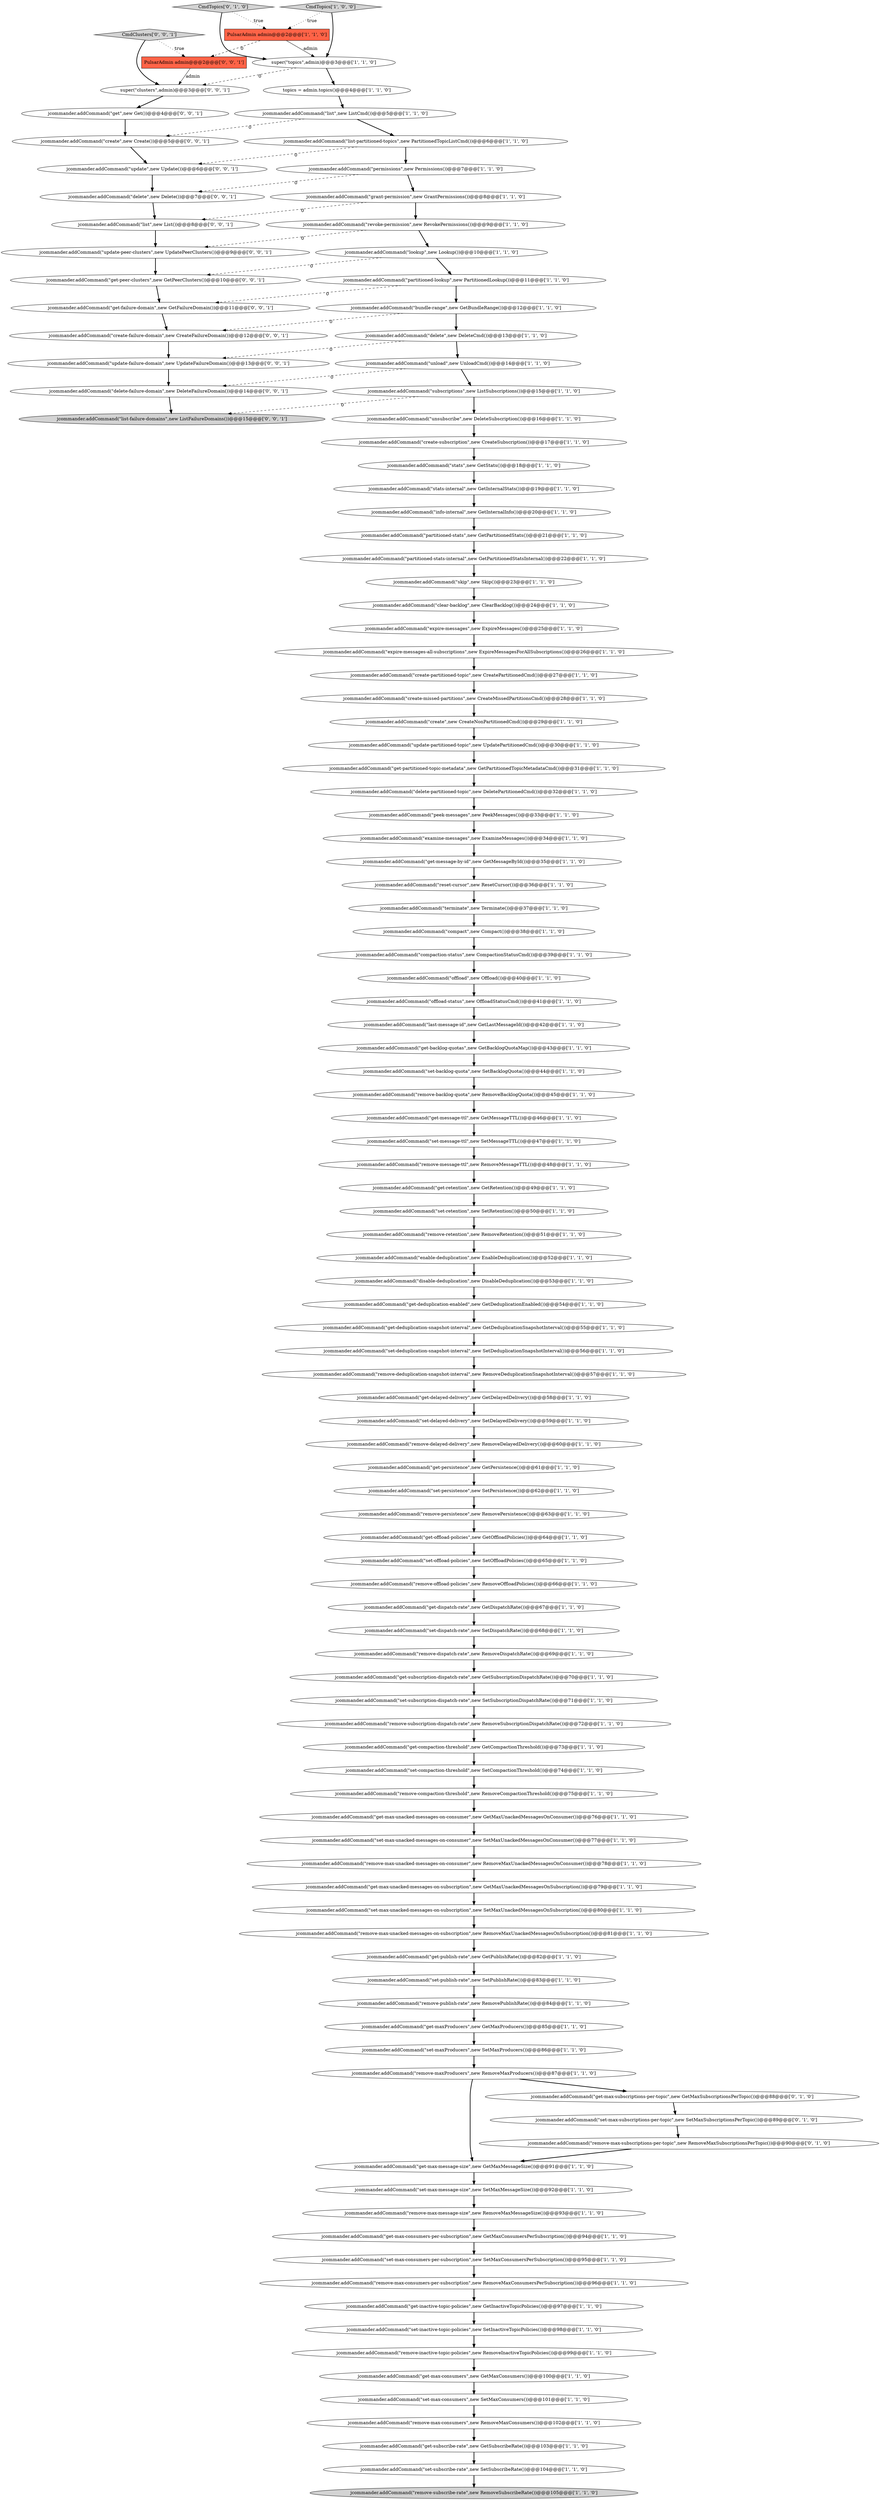 digraph {
37 [style = filled, label = "super(\"topics\",admin)@@@3@@@['1', '1', '0']", fillcolor = white, shape = ellipse image = "AAA0AAABBB1BBB"];
93 [style = filled, label = "jcommander.addCommand(\"create-partitioned-topic\",new CreatePartitionedCmd())@@@27@@@['1', '1', '0']", fillcolor = white, shape = ellipse image = "AAA0AAABBB1BBB"];
41 [style = filled, label = "jcommander.addCommand(\"remove-inactive-topic-policies\",new RemoveInactiveTopicPolicies())@@@99@@@['1', '1', '0']", fillcolor = white, shape = ellipse image = "AAA0AAABBB1BBB"];
72 [style = filled, label = "jcommander.addCommand(\"create-missed-partitions\",new CreateMissedPartitionsCmd())@@@28@@@['1', '1', '0']", fillcolor = white, shape = ellipse image = "AAA0AAABBB1BBB"];
38 [style = filled, label = "jcommander.addCommand(\"get-persistence\",new GetPersistence())@@@61@@@['1', '1', '0']", fillcolor = white, shape = ellipse image = "AAA0AAABBB1BBB"];
90 [style = filled, label = "jcommander.addCommand(\"grant-permission\",new GrantPermissions())@@@8@@@['1', '1', '0']", fillcolor = white, shape = ellipse image = "AAA0AAABBB1BBB"];
106 [style = filled, label = "jcommander.addCommand(\"get-peer-clusters\",new GetPeerClusters())@@@10@@@['0', '0', '1']", fillcolor = white, shape = ellipse image = "AAA0AAABBB3BBB"];
53 [style = filled, label = "jcommander.addCommand(\"set-maxProducers\",new SetMaxProducers())@@@86@@@['1', '1', '0']", fillcolor = white, shape = ellipse image = "AAA0AAABBB1BBB"];
59 [style = filled, label = "jcommander.addCommand(\"get-max-consumers\",new GetMaxConsumers())@@@100@@@['1', '1', '0']", fillcolor = white, shape = ellipse image = "AAA0AAABBB1BBB"];
107 [style = filled, label = "jcommander.addCommand(\"list-failure-domains\",new ListFailureDomains())@@@15@@@['0', '0', '1']", fillcolor = lightgray, shape = ellipse image = "AAA0AAABBB3BBB"];
2 [style = filled, label = "jcommander.addCommand(\"get-maxProducers\",new GetMaxProducers())@@@85@@@['1', '1', '0']", fillcolor = white, shape = ellipse image = "AAA0AAABBB1BBB"];
76 [style = filled, label = "jcommander.addCommand(\"get-subscription-dispatch-rate\",new GetSubscriptionDispatchRate())@@@70@@@['1', '1', '0']", fillcolor = white, shape = ellipse image = "AAA0AAABBB1BBB"];
91 [style = filled, label = "jcommander.addCommand(\"delete\",new DeleteCmd())@@@13@@@['1', '1', '0']", fillcolor = white, shape = ellipse image = "AAA0AAABBB1BBB"];
30 [style = filled, label = "jcommander.addCommand(\"get-message-ttl\",new GetMessageTTL())@@@46@@@['1', '1', '0']", fillcolor = white, shape = ellipse image = "AAA0AAABBB1BBB"];
120 [style = filled, label = "jcommander.addCommand(\"update-failure-domain\",new UpdateFailureDomain())@@@13@@@['0', '0', '1']", fillcolor = white, shape = ellipse image = "AAA0AAABBB3BBB"];
75 [style = filled, label = "jcommander.addCommand(\"get-deduplication-enabled\",new GetDeduplicationEnabled())@@@54@@@['1', '1', '0']", fillcolor = white, shape = ellipse image = "AAA0AAABBB1BBB"];
109 [style = filled, label = "jcommander.addCommand(\"create\",new Create())@@@5@@@['0', '0', '1']", fillcolor = white, shape = ellipse image = "AAA0AAABBB3BBB"];
96 [style = filled, label = "jcommander.addCommand(\"set-offload-policies\",new SetOffloadPolicies())@@@65@@@['1', '1', '0']", fillcolor = white, shape = ellipse image = "AAA0AAABBB1BBB"];
68 [style = filled, label = "jcommander.addCommand(\"get-dispatch-rate\",new GetDispatchRate())@@@67@@@['1', '1', '0']", fillcolor = white, shape = ellipse image = "AAA0AAABBB1BBB"];
13 [style = filled, label = "jcommander.addCommand(\"set-max-message-size\",new SetMaxMessageSize())@@@92@@@['1', '1', '0']", fillcolor = white, shape = ellipse image = "AAA0AAABBB1BBB"];
20 [style = filled, label = "jcommander.addCommand(\"get-offload-policies\",new GetOffloadPolicies())@@@64@@@['1', '1', '0']", fillcolor = white, shape = ellipse image = "AAA0AAABBB1BBB"];
114 [style = filled, label = "jcommander.addCommand(\"list\",new List())@@@8@@@['0', '0', '1']", fillcolor = white, shape = ellipse image = "AAA0AAABBB3BBB"];
118 [style = filled, label = "jcommander.addCommand(\"update\",new Update())@@@6@@@['0', '0', '1']", fillcolor = white, shape = ellipse image = "AAA0AAABBB3BBB"];
12 [style = filled, label = "jcommander.addCommand(\"stats-internal\",new GetInternalStats())@@@19@@@['1', '1', '0']", fillcolor = white, shape = ellipse image = "AAA0AAABBB1BBB"];
49 [style = filled, label = "jcommander.addCommand(\"get-inactive-topic-policies\",new GetInactiveTopicPolicies())@@@97@@@['1', '1', '0']", fillcolor = white, shape = ellipse image = "AAA0AAABBB1BBB"];
8 [style = filled, label = "jcommander.addCommand(\"set-persistence\",new SetPersistence())@@@62@@@['1', '1', '0']", fillcolor = white, shape = ellipse image = "AAA0AAABBB1BBB"];
21 [style = filled, label = "jcommander.addCommand(\"remove-subscription-dispatch-rate\",new RemoveSubscriptionDispatchRate())@@@72@@@['1', '1', '0']", fillcolor = white, shape = ellipse image = "AAA0AAABBB1BBB"];
73 [style = filled, label = "jcommander.addCommand(\"set-deduplication-snapshot-interval\",new SetDeduplicationSnapshotInterval())@@@56@@@['1', '1', '0']", fillcolor = white, shape = ellipse image = "AAA0AAABBB1BBB"];
55 [style = filled, label = "jcommander.addCommand(\"compact\",new Compact())@@@38@@@['1', '1', '0']", fillcolor = white, shape = ellipse image = "AAA0AAABBB1BBB"];
29 [style = filled, label = "jcommander.addCommand(\"get-delayed-delivery\",new GetDelayedDelivery())@@@58@@@['1', '1', '0']", fillcolor = white, shape = ellipse image = "AAA0AAABBB1BBB"];
4 [style = filled, label = "jcommander.addCommand(\"set-delayed-delivery\",new SetDelayedDelivery())@@@59@@@['1', '1', '0']", fillcolor = white, shape = ellipse image = "AAA0AAABBB1BBB"];
44 [style = filled, label = "jcommander.addCommand(\"set-message-ttl\",new SetMessageTTL())@@@47@@@['1', '1', '0']", fillcolor = white, shape = ellipse image = "AAA0AAABBB1BBB"];
77 [style = filled, label = "jcommander.addCommand(\"get-message-by-id\",new GetMessageById())@@@35@@@['1', '1', '0']", fillcolor = white, shape = ellipse image = "AAA0AAABBB1BBB"];
98 [style = filled, label = "jcommander.addCommand(\"set-compaction-threshold\",new SetCompactionThreshold())@@@74@@@['1', '1', '0']", fillcolor = white, shape = ellipse image = "AAA0AAABBB1BBB"];
36 [style = filled, label = "jcommander.addCommand(\"remove-max-message-size\",new RemoveMaxMessageSize())@@@93@@@['1', '1', '0']", fillcolor = white, shape = ellipse image = "AAA0AAABBB1BBB"];
25 [style = filled, label = "jcommander.addCommand(\"terminate\",new Terminate())@@@37@@@['1', '1', '0']", fillcolor = white, shape = ellipse image = "AAA0AAABBB1BBB"];
113 [style = filled, label = "jcommander.addCommand(\"update-peer-clusters\",new UpdatePeerClusters())@@@9@@@['0', '0', '1']", fillcolor = white, shape = ellipse image = "AAA0AAABBB3BBB"];
22 [style = filled, label = "jcommander.addCommand(\"stats\",new GetStats())@@@18@@@['1', '1', '0']", fillcolor = white, shape = ellipse image = "AAA0AAABBB1BBB"];
10 [style = filled, label = "jcommander.addCommand(\"create-subscription\",new CreateSubscription())@@@17@@@['1', '1', '0']", fillcolor = white, shape = ellipse image = "AAA0AAABBB1BBB"];
105 [style = filled, label = "jcommander.addCommand(\"set-max-subscriptions-per-topic\",new SetMaxSubscriptionsPerTopic())@@@89@@@['0', '1', '0']", fillcolor = white, shape = ellipse image = "AAA1AAABBB2BBB"];
0 [style = filled, label = "jcommander.addCommand(\"set-dispatch-rate\",new SetDispatchRate())@@@68@@@['1', '1', '0']", fillcolor = white, shape = ellipse image = "AAA0AAABBB1BBB"];
46 [style = filled, label = "jcommander.addCommand(\"remove-deduplication-snapshot-interval\",new RemoveDeduplicationSnapshotInterval())@@@57@@@['1', '1', '0']", fillcolor = white, shape = ellipse image = "AAA0AAABBB1BBB"];
116 [style = filled, label = "super(\"clusters\",admin)@@@3@@@['0', '0', '1']", fillcolor = white, shape = ellipse image = "AAA0AAABBB3BBB"];
74 [style = filled, label = "jcommander.addCommand(\"remove-backlog-quota\",new RemoveBacklogQuota())@@@45@@@['1', '1', '0']", fillcolor = white, shape = ellipse image = "AAA0AAABBB1BBB"];
11 [style = filled, label = "jcommander.addCommand(\"get-max-message-size\",new GetMaxMessageSize())@@@91@@@['1', '1', '0']", fillcolor = white, shape = ellipse image = "AAA0AAABBB1BBB"];
108 [style = filled, label = "CmdClusters['0', '0', '1']", fillcolor = lightgray, shape = diamond image = "AAA0AAABBB3BBB"];
81 [style = filled, label = "jcommander.addCommand(\"remove-publish-rate\",new RemovePublishRate())@@@84@@@['1', '1', '0']", fillcolor = white, shape = ellipse image = "AAA0AAABBB1BBB"];
79 [style = filled, label = "jcommander.addCommand(\"last-message-id\",new GetLastMessageId())@@@42@@@['1', '1', '0']", fillcolor = white, shape = ellipse image = "AAA0AAABBB1BBB"];
7 [style = filled, label = "jcommander.addCommand(\"list\",new ListCmd())@@@5@@@['1', '1', '0']", fillcolor = white, shape = ellipse image = "AAA0AAABBB1BBB"];
111 [style = filled, label = "PulsarAdmin admin@@@2@@@['0', '0', '1']", fillcolor = tomato, shape = box image = "AAA0AAABBB3BBB"];
17 [style = filled, label = "jcommander.addCommand(\"get-max-consumers-per-subscription\",new GetMaxConsumersPerSubscription())@@@94@@@['1', '1', '0']", fillcolor = white, shape = ellipse image = "AAA0AAABBB1BBB"];
115 [style = filled, label = "jcommander.addCommand(\"get-failure-domain\",new GetFailureDomain())@@@11@@@['0', '0', '1']", fillcolor = white, shape = ellipse image = "AAA0AAABBB3BBB"];
35 [style = filled, label = "jcommander.addCommand(\"unload\",new UnloadCmd())@@@14@@@['1', '1', '0']", fillcolor = white, shape = ellipse image = "AAA0AAABBB1BBB"];
97 [style = filled, label = "jcommander.addCommand(\"lookup\",new Lookup())@@@10@@@['1', '1', '0']", fillcolor = white, shape = ellipse image = "AAA0AAABBB1BBB"];
66 [style = filled, label = "jcommander.addCommand(\"remove-max-consumers\",new RemoveMaxConsumers())@@@102@@@['1', '1', '0']", fillcolor = white, shape = ellipse image = "AAA0AAABBB1BBB"];
24 [style = filled, label = "jcommander.addCommand(\"peek-messages\",new PeekMessages())@@@33@@@['1', '1', '0']", fillcolor = white, shape = ellipse image = "AAA0AAABBB1BBB"];
39 [style = filled, label = "jcommander.addCommand(\"get-max-unacked-messages-on-subscription\",new GetMaxUnackedMessagesOnSubscription())@@@79@@@['1', '1', '0']", fillcolor = white, shape = ellipse image = "AAA0AAABBB1BBB"];
52 [style = filled, label = "jcommander.addCommand(\"remove-retention\",new RemoveRetention())@@@51@@@['1', '1', '0']", fillcolor = white, shape = ellipse image = "AAA0AAABBB1BBB"];
112 [style = filled, label = "jcommander.addCommand(\"get\",new Get())@@@4@@@['0', '0', '1']", fillcolor = white, shape = ellipse image = "AAA0AAABBB3BBB"];
82 [style = filled, label = "jcommander.addCommand(\"reset-cursor\",new ResetCursor())@@@36@@@['1', '1', '0']", fillcolor = white, shape = ellipse image = "AAA0AAABBB1BBB"];
6 [style = filled, label = "jcommander.addCommand(\"remove-max-consumers-per-subscription\",new RemoveMaxConsumersPerSubscription())@@@96@@@['1', '1', '0']", fillcolor = white, shape = ellipse image = "AAA0AAABBB1BBB"];
3 [style = filled, label = "jcommander.addCommand(\"get-retention\",new GetRetention())@@@49@@@['1', '1', '0']", fillcolor = white, shape = ellipse image = "AAA0AAABBB1BBB"];
103 [style = filled, label = "jcommander.addCommand(\"remove-max-subscriptions-per-topic\",new RemoveMaxSubscriptionsPerTopic())@@@90@@@['0', '1', '0']", fillcolor = white, shape = ellipse image = "AAA1AAABBB2BBB"];
104 [style = filled, label = "jcommander.addCommand(\"get-max-subscriptions-per-topic\",new GetMaxSubscriptionsPerTopic())@@@88@@@['0', '1', '0']", fillcolor = white, shape = ellipse image = "AAA1AAABBB2BBB"];
34 [style = filled, label = "jcommander.addCommand(\"get-backlog-quotas\",new GetBacklogQuotaMap())@@@43@@@['1', '1', '0']", fillcolor = white, shape = ellipse image = "AAA0AAABBB1BBB"];
5 [style = filled, label = "jcommander.addCommand(\"partitioned-stats\",new GetPartitionedStats())@@@21@@@['1', '1', '0']", fillcolor = white, shape = ellipse image = "AAA0AAABBB1BBB"];
92 [style = filled, label = "jcommander.addCommand(\"revoke-permission\",new RevokePermissions())@@@9@@@['1', '1', '0']", fillcolor = white, shape = ellipse image = "AAA0AAABBB1BBB"];
117 [style = filled, label = "jcommander.addCommand(\"delete-failure-domain\",new DeleteFailureDomain())@@@14@@@['0', '0', '1']", fillcolor = white, shape = ellipse image = "AAA0AAABBB3BBB"];
80 [style = filled, label = "jcommander.addCommand(\"bundle-range\",new GetBundleRange())@@@12@@@['1', '1', '0']", fillcolor = white, shape = ellipse image = "AAA0AAABBB1BBB"];
119 [style = filled, label = "jcommander.addCommand(\"delete\",new Delete())@@@7@@@['0', '0', '1']", fillcolor = white, shape = ellipse image = "AAA0AAABBB3BBB"];
19 [style = filled, label = "jcommander.addCommand(\"compaction-status\",new CompactionStatusCmd())@@@39@@@['1', '1', '0']", fillcolor = white, shape = ellipse image = "AAA0AAABBB1BBB"];
42 [style = filled, label = "jcommander.addCommand(\"offload\",new Offload())@@@40@@@['1', '1', '0']", fillcolor = white, shape = ellipse image = "AAA0AAABBB1BBB"];
86 [style = filled, label = "jcommander.addCommand(\"partitioned-stats-internal\",new GetPartitionedStatsInternal())@@@22@@@['1', '1', '0']", fillcolor = white, shape = ellipse image = "AAA0AAABBB1BBB"];
69 [style = filled, label = "jcommander.addCommand(\"get-deduplication-snapshot-interval\",new GetDeduplicationSnapshotInterval())@@@55@@@['1', '1', '0']", fillcolor = white, shape = ellipse image = "AAA0AAABBB1BBB"];
102 [style = filled, label = "CmdTopics['0', '1', '0']", fillcolor = lightgray, shape = diamond image = "AAA0AAABBB2BBB"];
45 [style = filled, label = "jcommander.addCommand(\"expire-messages-all-subscriptions\",new ExpireMessagesForAllSubscriptions())@@@26@@@['1', '1', '0']", fillcolor = white, shape = ellipse image = "AAA0AAABBB1BBB"];
54 [style = filled, label = "jcommander.addCommand(\"set-max-consumers-per-subscription\",new SetMaxConsumersPerSubscription())@@@95@@@['1', '1', '0']", fillcolor = white, shape = ellipse image = "AAA0AAABBB1BBB"];
110 [style = filled, label = "jcommander.addCommand(\"create-failure-domain\",new CreateFailureDomain())@@@12@@@['0', '0', '1']", fillcolor = white, shape = ellipse image = "AAA0AAABBB3BBB"];
61 [style = filled, label = "jcommander.addCommand(\"list-partitioned-topics\",new PartitionedTopicListCmd())@@@6@@@['1', '1', '0']", fillcolor = white, shape = ellipse image = "AAA0AAABBB1BBB"];
50 [style = filled, label = "jcommander.addCommand(\"remove-offload-policies\",new RemoveOffloadPolicies())@@@66@@@['1', '1', '0']", fillcolor = white, shape = ellipse image = "AAA0AAABBB1BBB"];
65 [style = filled, label = "jcommander.addCommand(\"offload-status\",new OffloadStatusCmd())@@@41@@@['1', '1', '0']", fillcolor = white, shape = ellipse image = "AAA0AAABBB1BBB"];
26 [style = filled, label = "jcommander.addCommand(\"remove-subscribe-rate\",new RemoveSubscribeRate())@@@105@@@['1', '1', '0']", fillcolor = lightgray, shape = ellipse image = "AAA0AAABBB1BBB"];
1 [style = filled, label = "jcommander.addCommand(\"remove-compaction-threshold\",new RemoveCompactionThreshold())@@@75@@@['1', '1', '0']", fillcolor = white, shape = ellipse image = "AAA0AAABBB1BBB"];
51 [style = filled, label = "topics = admin.topics()@@@4@@@['1', '1', '0']", fillcolor = white, shape = ellipse image = "AAA0AAABBB1BBB"];
67 [style = filled, label = "jcommander.addCommand(\"subscriptions\",new ListSubscriptions())@@@15@@@['1', '1', '0']", fillcolor = white, shape = ellipse image = "AAA0AAABBB1BBB"];
43 [style = filled, label = "jcommander.addCommand(\"set-backlog-quota\",new SetBacklogQuota())@@@44@@@['1', '1', '0']", fillcolor = white, shape = ellipse image = "AAA0AAABBB1BBB"];
84 [style = filled, label = "jcommander.addCommand(\"remove-max-unacked-messages-on-consumer\",new RemoveMaxUnackedMessagesOnConsumer())@@@78@@@['1', '1', '0']", fillcolor = white, shape = ellipse image = "AAA0AAABBB1BBB"];
78 [style = filled, label = "jcommander.addCommand(\"set-retention\",new SetRetention())@@@50@@@['1', '1', '0']", fillcolor = white, shape = ellipse image = "AAA0AAABBB1BBB"];
64 [style = filled, label = "jcommander.addCommand(\"partitioned-lookup\",new PartitionedLookup())@@@11@@@['1', '1', '0']", fillcolor = white, shape = ellipse image = "AAA0AAABBB1BBB"];
63 [style = filled, label = "jcommander.addCommand(\"get-partitioned-topic-metadata\",new GetPartitionedTopicMetadataCmd())@@@31@@@['1', '1', '0']", fillcolor = white, shape = ellipse image = "AAA0AAABBB1BBB"];
33 [style = filled, label = "jcommander.addCommand(\"info-internal\",new GetInternalInfo())@@@20@@@['1', '1', '0']", fillcolor = white, shape = ellipse image = "AAA0AAABBB1BBB"];
58 [style = filled, label = "jcommander.addCommand(\"set-subscription-dispatch-rate\",new SetSubscriptionDispatchRate())@@@71@@@['1', '1', '0']", fillcolor = white, shape = ellipse image = "AAA0AAABBB1BBB"];
16 [style = filled, label = "jcommander.addCommand(\"clear-backlog\",new ClearBacklog())@@@24@@@['1', '1', '0']", fillcolor = white, shape = ellipse image = "AAA0AAABBB1BBB"];
101 [style = filled, label = "jcommander.addCommand(\"set-inactive-topic-policies\",new SetInactiveTopicPolicies())@@@98@@@['1', '1', '0']", fillcolor = white, shape = ellipse image = "AAA0AAABBB1BBB"];
89 [style = filled, label = "jcommander.addCommand(\"expire-messages\",new ExpireMessages())@@@25@@@['1', '1', '0']", fillcolor = white, shape = ellipse image = "AAA0AAABBB1BBB"];
95 [style = filled, label = "jcommander.addCommand(\"create\",new CreateNonPartitionedCmd())@@@29@@@['1', '1', '0']", fillcolor = white, shape = ellipse image = "AAA0AAABBB1BBB"];
27 [style = filled, label = "jcommander.addCommand(\"set-max-unacked-messages-on-consumer\",new SetMaxUnackedMessagesOnConsumer())@@@77@@@['1', '1', '0']", fillcolor = white, shape = ellipse image = "AAA0AAABBB1BBB"];
62 [style = filled, label = "jcommander.addCommand(\"remove-dispatch-rate\",new RemoveDispatchRate())@@@69@@@['1', '1', '0']", fillcolor = white, shape = ellipse image = "AAA0AAABBB1BBB"];
100 [style = filled, label = "jcommander.addCommand(\"skip\",new Skip())@@@23@@@['1', '1', '0']", fillcolor = white, shape = ellipse image = "AAA0AAABBB1BBB"];
47 [style = filled, label = "jcommander.addCommand(\"remove-persistence\",new RemovePersistence())@@@63@@@['1', '1', '0']", fillcolor = white, shape = ellipse image = "AAA0AAABBB1BBB"];
88 [style = filled, label = "jcommander.addCommand(\"examine-messages\",new ExamineMessages())@@@34@@@['1', '1', '0']", fillcolor = white, shape = ellipse image = "AAA0AAABBB1BBB"];
83 [style = filled, label = "jcommander.addCommand(\"set-max-consumers\",new SetMaxConsumers())@@@101@@@['1', '1', '0']", fillcolor = white, shape = ellipse image = "AAA0AAABBB1BBB"];
14 [style = filled, label = "jcommander.addCommand(\"get-publish-rate\",new GetPublishRate())@@@82@@@['1', '1', '0']", fillcolor = white, shape = ellipse image = "AAA0AAABBB1BBB"];
85 [style = filled, label = "jcommander.addCommand(\"set-max-unacked-messages-on-subscription\",new SetMaxUnackedMessagesOnSubscription())@@@80@@@['1', '1', '0']", fillcolor = white, shape = ellipse image = "AAA0AAABBB1BBB"];
18 [style = filled, label = "jcommander.addCommand(\"unsubscribe\",new DeleteSubscription())@@@16@@@['1', '1', '0']", fillcolor = white, shape = ellipse image = "AAA0AAABBB1BBB"];
70 [style = filled, label = "jcommander.addCommand(\"enable-deduplication\",new EnableDeduplication())@@@52@@@['1', '1', '0']", fillcolor = white, shape = ellipse image = "AAA0AAABBB1BBB"];
28 [style = filled, label = "CmdTopics['1', '0', '0']", fillcolor = lightgray, shape = diamond image = "AAA0AAABBB1BBB"];
48 [style = filled, label = "jcommander.addCommand(\"delete-partitioned-topic\",new DeletePartitionedCmd())@@@32@@@['1', '1', '0']", fillcolor = white, shape = ellipse image = "AAA0AAABBB1BBB"];
23 [style = filled, label = "jcommander.addCommand(\"set-subscribe-rate\",new SetSubscribeRate())@@@104@@@['1', '1', '0']", fillcolor = white, shape = ellipse image = "AAA0AAABBB1BBB"];
56 [style = filled, label = "jcommander.addCommand(\"get-max-unacked-messages-on-consumer\",new GetMaxUnackedMessagesOnConsumer())@@@76@@@['1', '1', '0']", fillcolor = white, shape = ellipse image = "AAA0AAABBB1BBB"];
71 [style = filled, label = "jcommander.addCommand(\"remove-message-ttl\",new RemoveMessageTTL())@@@48@@@['1', '1', '0']", fillcolor = white, shape = ellipse image = "AAA0AAABBB1BBB"];
15 [style = filled, label = "jcommander.addCommand(\"get-compaction-threshold\",new GetCompactionThreshold())@@@73@@@['1', '1', '0']", fillcolor = white, shape = ellipse image = "AAA0AAABBB1BBB"];
57 [style = filled, label = "jcommander.addCommand(\"set-publish-rate\",new SetPublishRate())@@@83@@@['1', '1', '0']", fillcolor = white, shape = ellipse image = "AAA0AAABBB1BBB"];
87 [style = filled, label = "jcommander.addCommand(\"remove-delayed-delivery\",new RemoveDelayedDelivery())@@@60@@@['1', '1', '0']", fillcolor = white, shape = ellipse image = "AAA0AAABBB1BBB"];
60 [style = filled, label = "jcommander.addCommand(\"permissions\",new Permissions())@@@7@@@['1', '1', '0']", fillcolor = white, shape = ellipse image = "AAA0AAABBB1BBB"];
32 [style = filled, label = "jcommander.addCommand(\"remove-max-unacked-messages-on-subscription\",new RemoveMaxUnackedMessagesOnSubscription())@@@81@@@['1', '1', '0']", fillcolor = white, shape = ellipse image = "AAA0AAABBB1BBB"];
99 [style = filled, label = "PulsarAdmin admin@@@2@@@['1', '1', '0']", fillcolor = tomato, shape = box image = "AAA0AAABBB1BBB"];
40 [style = filled, label = "jcommander.addCommand(\"get-subscribe-rate\",new GetSubscribeRate())@@@103@@@['1', '1', '0']", fillcolor = white, shape = ellipse image = "AAA0AAABBB1BBB"];
94 [style = filled, label = "jcommander.addCommand(\"remove-maxProducers\",new RemoveMaxProducers())@@@87@@@['1', '1', '0']", fillcolor = white, shape = ellipse image = "AAA0AAABBB1BBB"];
9 [style = filled, label = "jcommander.addCommand(\"update-partitioned-topic\",new UpdatePartitionedCmd())@@@30@@@['1', '1', '0']", fillcolor = white, shape = ellipse image = "AAA0AAABBB1BBB"];
31 [style = filled, label = "jcommander.addCommand(\"disable-deduplication\",new DisableDeduplication())@@@53@@@['1', '1', '0']", fillcolor = white, shape = ellipse image = "AAA0AAABBB1BBB"];
14->57 [style = bold, label=""];
12->33 [style = bold, label=""];
114->113 [style = bold, label=""];
4->87 [style = bold, label=""];
37->51 [style = bold, label=""];
112->109 [style = bold, label=""];
20->96 [style = bold, label=""];
6->49 [style = bold, label=""];
76->58 [style = bold, label=""];
38->8 [style = bold, label=""];
73->46 [style = bold, label=""];
120->117 [style = bold, label=""];
115->110 [style = bold, label=""];
59->83 [style = bold, label=""];
71->3 [style = bold, label=""];
119->114 [style = bold, label=""];
80->110 [style = dashed, label="0"];
50->68 [style = bold, label=""];
113->106 [style = bold, label=""];
91->120 [style = dashed, label="0"];
2->53 [style = bold, label=""];
9->63 [style = bold, label=""];
100->16 [style = bold, label=""];
28->99 [style = dotted, label="true"];
57->81 [style = bold, label=""];
93->72 [style = bold, label=""];
31->75 [style = bold, label=""];
62->76 [style = bold, label=""];
67->107 [style = dashed, label="0"];
97->106 [style = dashed, label="0"];
47->20 [style = bold, label=""];
101->41 [style = bold, label=""];
104->105 [style = bold, label=""];
68->0 [style = bold, label=""];
36->17 [style = bold, label=""];
43->74 [style = bold, label=""];
7->109 [style = dashed, label="0"];
44->71 [style = bold, label=""];
91->35 [style = bold, label=""];
88->77 [style = bold, label=""];
94->104 [style = bold, label=""];
35->67 [style = bold, label=""];
66->40 [style = bold, label=""];
8->47 [style = bold, label=""];
117->107 [style = bold, label=""];
65->79 [style = bold, label=""];
99->111 [style = dashed, label="0"];
80->91 [style = bold, label=""];
61->60 [style = bold, label=""];
74->30 [style = bold, label=""];
49->101 [style = bold, label=""];
84->39 [style = bold, label=""];
23->26 [style = bold, label=""];
108->116 [style = bold, label=""];
116->112 [style = bold, label=""];
78->52 [style = bold, label=""];
0->62 [style = bold, label=""];
85->32 [style = bold, label=""];
16->89 [style = bold, label=""];
41->59 [style = bold, label=""];
61->118 [style = dashed, label="0"];
63->48 [style = bold, label=""];
11->13 [style = bold, label=""];
109->118 [style = bold, label=""];
110->120 [style = bold, label=""];
35->117 [style = dashed, label="0"];
42->65 [style = bold, label=""];
27->84 [style = bold, label=""];
111->116 [style = solid, label="admin"];
48->24 [style = bold, label=""];
90->114 [style = dashed, label="0"];
19->42 [style = bold, label=""];
39->85 [style = bold, label=""];
95->9 [style = bold, label=""];
92->113 [style = dashed, label="0"];
103->11 [style = bold, label=""];
56->27 [style = bold, label=""];
33->5 [style = bold, label=""];
96->50 [style = bold, label=""];
21->15 [style = bold, label=""];
40->23 [style = bold, label=""];
32->14 [style = bold, label=""];
94->11 [style = bold, label=""];
69->73 [style = bold, label=""];
45->93 [style = bold, label=""];
17->54 [style = bold, label=""];
102->37 [style = bold, label=""];
46->29 [style = bold, label=""];
10->22 [style = bold, label=""];
92->97 [style = bold, label=""];
108->111 [style = dotted, label="true"];
89->45 [style = bold, label=""];
64->115 [style = dashed, label="0"];
58->21 [style = bold, label=""];
102->99 [style = dotted, label="true"];
106->115 [style = bold, label=""];
75->69 [style = bold, label=""];
82->25 [style = bold, label=""];
25->55 [style = bold, label=""];
77->82 [style = bold, label=""];
86->100 [style = bold, label=""];
52->70 [style = bold, label=""];
22->12 [style = bold, label=""];
67->18 [style = bold, label=""];
34->43 [style = bold, label=""];
13->36 [style = bold, label=""];
83->66 [style = bold, label=""];
60->119 [style = dashed, label="0"];
5->86 [style = bold, label=""];
90->92 [style = bold, label=""];
60->90 [style = bold, label=""];
7->61 [style = bold, label=""];
81->2 [style = bold, label=""];
87->38 [style = bold, label=""];
64->80 [style = bold, label=""];
118->119 [style = bold, label=""];
72->95 [style = bold, label=""];
29->4 [style = bold, label=""];
37->116 [style = dashed, label="0"];
1->56 [style = bold, label=""];
97->64 [style = bold, label=""];
70->31 [style = bold, label=""];
51->7 [style = bold, label=""];
99->37 [style = solid, label="admin"];
15->98 [style = bold, label=""];
3->78 [style = bold, label=""];
79->34 [style = bold, label=""];
18->10 [style = bold, label=""];
28->37 [style = bold, label=""];
53->94 [style = bold, label=""];
105->103 [style = bold, label=""];
98->1 [style = bold, label=""];
30->44 [style = bold, label=""];
54->6 [style = bold, label=""];
24->88 [style = bold, label=""];
55->19 [style = bold, label=""];
}
